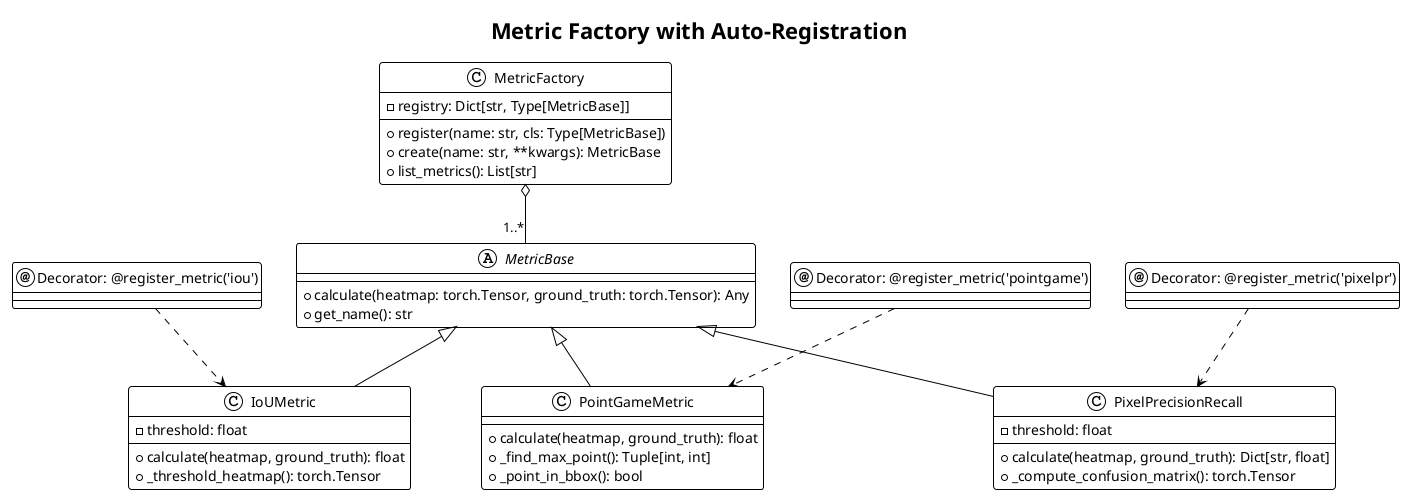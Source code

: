 @startuml
!theme plain
title Metric Factory with Auto-Registration

abstract class MetricBase {
    + calculate(heatmap: torch.Tensor, ground_truth: torch.Tensor): Any
    + get_name(): str
}

class IoUMetric {
    - threshold: float
    + calculate(heatmap, ground_truth): float
    + _threshold_heatmap(): torch.Tensor
}

class PointGameMetric {
    + calculate(heatmap, ground_truth): float
    + _find_max_point(): Tuple[int, int]
    + _point_in_bbox(): bool
}

class PixelPrecisionRecall {
    - threshold: float
    + calculate(heatmap, ground_truth): Dict[str, float]
    + _compute_confusion_matrix(): torch.Tensor
}

class MetricFactory {
    - registry: Dict[str, Type[MetricBase]]
    + register(name: str, cls: Type[MetricBase])
    + create(name: str, **kwargs): MetricBase
    + list_metrics(): List[str]
}

annotation "Decorator: @register_metric('iou')" as RegIoU
annotation "Decorator: @register_metric('pointgame')" as RegPG
annotation "Decorator: @register_metric('pixelpr')" as RegPR

MetricBase <|-- IoUMetric
MetricBase <|-- PointGameMetric
MetricBase <|-- PixelPrecisionRecall
MetricFactory o-- "1..*" MetricBase

RegIoU ..> IoUMetric
RegPG ..> PointGameMetric
RegPR ..> PixelPrecisionRecall

@enduml
